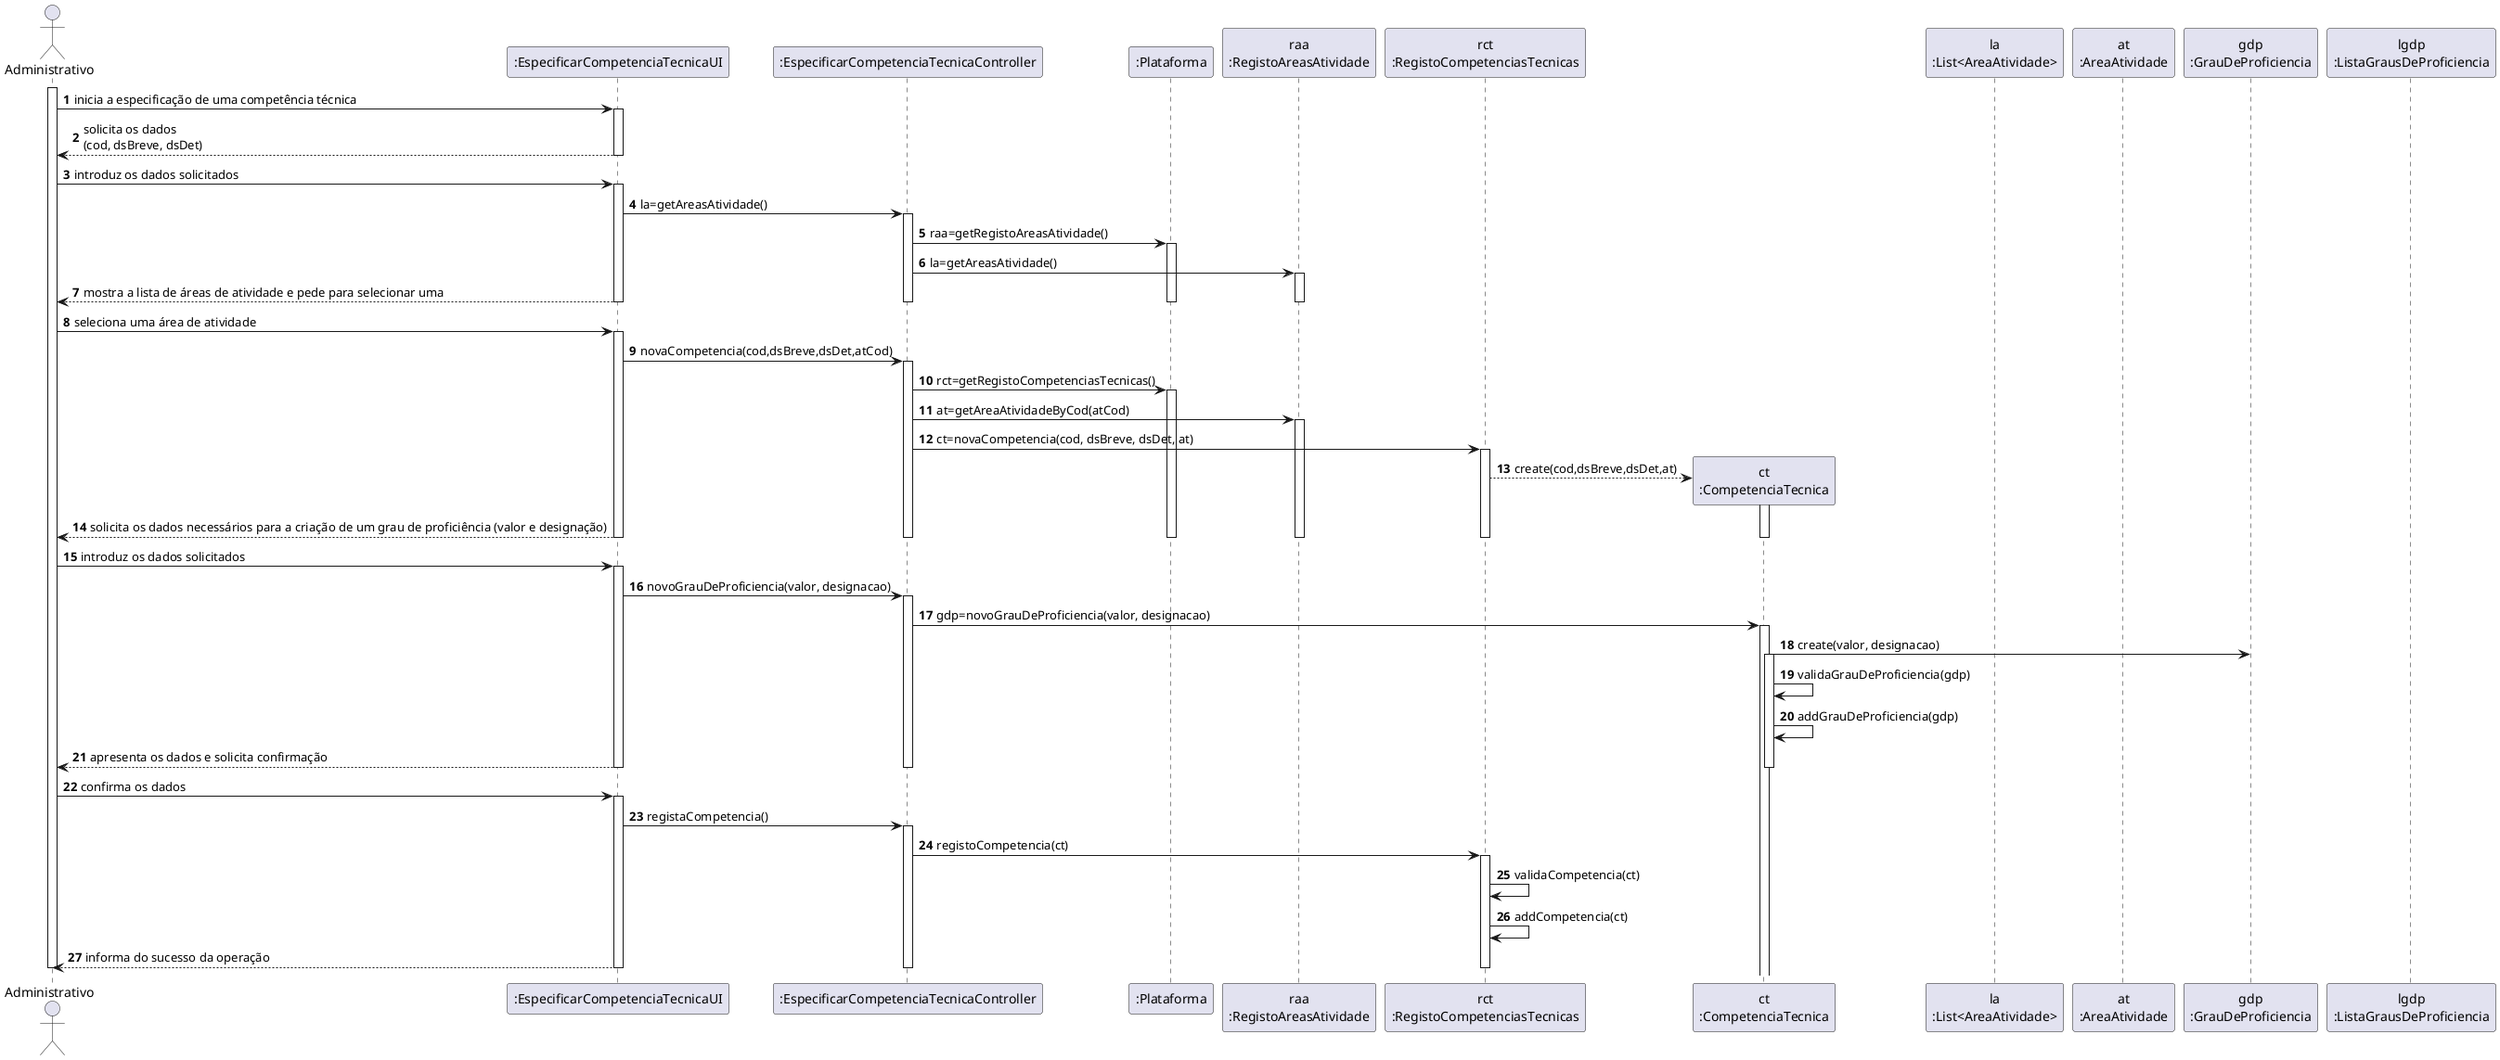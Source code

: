 @startuml
autonumber
'hide footbox
actor "Administrativo" as ADM

participant ":EspecificarCompetenciaTecnicaUI" as UI
participant ":EspecificarCompetenciaTecnicaController" as CTRL
participant ":Plataforma" as PLAT
participant "raa\n:RegistoAreasAtividade" as REGISTO_AREAS
participant "rct\n:RegistoCompetenciasTecnicas" as REGISTO_COMPETENCIAS
participant "ct\n:CompetenciaTecnica" as COMPETENCIA
participant "la\n:List<AreaAtividade>" as LISTA_AREAS
participant "at\n:AreaAtividade" as AREA
participant "gdp\n:GrauDeProficiencia" as GRAU
participant "lgdp\n:ListaGrausDeProficiencia" as LISTA_GRAUS

activate ADM
ADM -> UI : inicia a especificação de uma competência técnica
activate UI
UI --> ADM : solicita os dados \n(cod, dsBreve, dsDet)
deactivate UI

ADM -> UI : introduz os dados solicitados
activate UI

UI -> CTRL : la=getAreasAtividade()
activate CTRL

CTRL -> PLAT : raa=getRegistoAreasAtividade()
activate PLAT

CTRL -> REGISTO_AREAS : la=getAreasAtividade()
activate REGISTO_AREAS


UI --> ADM : mostra a lista de áreas de atividade e pede para selecionar uma
deactivate CTRL
deactivate PLAT
deactivate UI
deactivate REGISTO_AREAS

ADM -> UI : seleciona uma área de atividade
activate UI

UI -> CTRL : novaCompetencia(cod,dsBreve,dsDet,atCod)
activate CTRL

CTRL -> PLAT: rct=getRegistoCompetenciasTecnicas()
activate PLAT

CTRL -> REGISTO_AREAS: at=getAreaAtividadeByCod(atCod)
activate REGISTO_AREAS

CTRL -> REGISTO_COMPETENCIAS: ct=novaCompetencia(cod, dsBreve, dsDet, at)
activate REGISTO_COMPETENCIAS 

REGISTO_COMPETENCIAS --> COMPETENCIA**: create(cod,dsBreve,dsDet,at)
activate COMPETENCIA 



UI --> ADM : solicita os dados necessários para a criação de um grau de proficiência (valor e designação)
deactivate PLAT
deactivate CTRL
deactivate UI
deactivate REGISTO_AREAS
deactivate REGISTO_COMPETENCIAS
deactivate COMPETENCIA

ADM -> UI : introduz os dados solicitados
activate UI
UI -> CTRL : novoGrauDeProficiencia(valor, designacao)
activate CTRL

CTRL -> COMPETENCIA : gdp=novoGrauDeProficiencia(valor, designacao)
activate COMPETENCIA

COMPETENCIA -> GRAU : create(valor, designacao)
activate COMPETENCIA

COMPETENCIA -> COMPETENCIA : validaGrauDeProficiencia(gdp)
COMPETENCIA -> COMPETENCIA : addGrauDeProficiencia(gdp)

UI --> ADM : apresenta os dados e solicita confirmação
deactivate PLAT
deactivate CTRL
deactivate UI
deactivate REGISTO_AREAS
deactivate REGISTO_COMPETENCIAS
deactivate COMPETENCIA

ADM -> UI : confirma os dados 
activate UI

UI -> CTRL : registaCompetencia()
activate CTRL

CTRL -> REGISTO_COMPETENCIAS : registoCompetencia(ct)
activate REGISTO_COMPETENCIAS

REGISTO_COMPETENCIAS -> REGISTO_COMPETENCIAS : validaCompetencia(ct)
REGISTO_COMPETENCIAS -> REGISTO_COMPETENCIAS : addCompetencia(ct)

UI --> ADM : informa do sucesso da operação
deactivate REGISTO_COMPETENCIAS
deactivate CTRL
deactivate UI

deactivate ADM

@enduml

